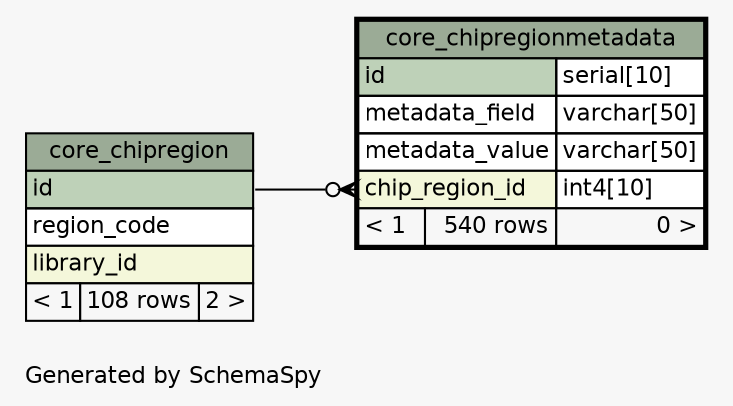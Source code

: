 // dot 2.36.0 on Mac OS X 10.9.5
// SchemaSpy rev 590
digraph "oneDegreeRelationshipsDiagram" {
  graph [
    rankdir="RL"
    bgcolor="#f7f7f7"
    label="\nGenerated by SchemaSpy"
    labeljust="l"
    nodesep="0.18"
    ranksep="0.46"
    fontname="Helvetica"
    fontsize="11"
  ];
  node [
    fontname="Helvetica"
    fontsize="11"
    shape="plaintext"
  ];
  edge [
    arrowsize="0.8"
  ];
  "core_chipregionmetadata":"chip_region_id":w -> "core_chipregion":"id":e [arrowhead=none dir=back arrowtail=crowodot];
  "core_chipregion" [
    label=<
    <TABLE BORDER="0" CELLBORDER="1" CELLSPACING="0" BGCOLOR="#ffffff">
      <TR><TD COLSPAN="3" BGCOLOR="#9bab96" ALIGN="CENTER">core_chipregion</TD></TR>
      <TR><TD PORT="id" COLSPAN="3" BGCOLOR="#bed1b8" ALIGN="LEFT">id</TD></TR>
      <TR><TD PORT="region_code" COLSPAN="3" ALIGN="LEFT">region_code</TD></TR>
      <TR><TD PORT="library_id" COLSPAN="3" BGCOLOR="#f4f7da" ALIGN="LEFT">library_id</TD></TR>
      <TR><TD ALIGN="LEFT" BGCOLOR="#f7f7f7">&lt; 1</TD><TD ALIGN="RIGHT" BGCOLOR="#f7f7f7">108 rows</TD><TD ALIGN="RIGHT" BGCOLOR="#f7f7f7">2 &gt;</TD></TR>
    </TABLE>>
    URL="core_chipregion.html"
    tooltip="core_chipregion"
  ];
  "core_chipregionmetadata" [
    label=<
    <TABLE BORDER="2" CELLBORDER="1" CELLSPACING="0" BGCOLOR="#ffffff">
      <TR><TD COLSPAN="3" BGCOLOR="#9bab96" ALIGN="CENTER">core_chipregionmetadata</TD></TR>
      <TR><TD PORT="id" COLSPAN="2" BGCOLOR="#bed1b8" ALIGN="LEFT">id</TD><TD PORT="id.type" ALIGN="LEFT">serial[10]</TD></TR>
      <TR><TD PORT="metadata_field" COLSPAN="2" ALIGN="LEFT">metadata_field</TD><TD PORT="metadata_field.type" ALIGN="LEFT">varchar[50]</TD></TR>
      <TR><TD PORT="metadata_value" COLSPAN="2" ALIGN="LEFT">metadata_value</TD><TD PORT="metadata_value.type" ALIGN="LEFT">varchar[50]</TD></TR>
      <TR><TD PORT="chip_region_id" COLSPAN="2" BGCOLOR="#f4f7da" ALIGN="LEFT">chip_region_id</TD><TD PORT="chip_region_id.type" ALIGN="LEFT">int4[10]</TD></TR>
      <TR><TD ALIGN="LEFT" BGCOLOR="#f7f7f7">&lt; 1</TD><TD ALIGN="RIGHT" BGCOLOR="#f7f7f7">540 rows</TD><TD ALIGN="RIGHT" BGCOLOR="#f7f7f7">0 &gt;</TD></TR>
    </TABLE>>
    URL="core_chipregionmetadata.html"
    tooltip="core_chipregionmetadata"
  ];
}
